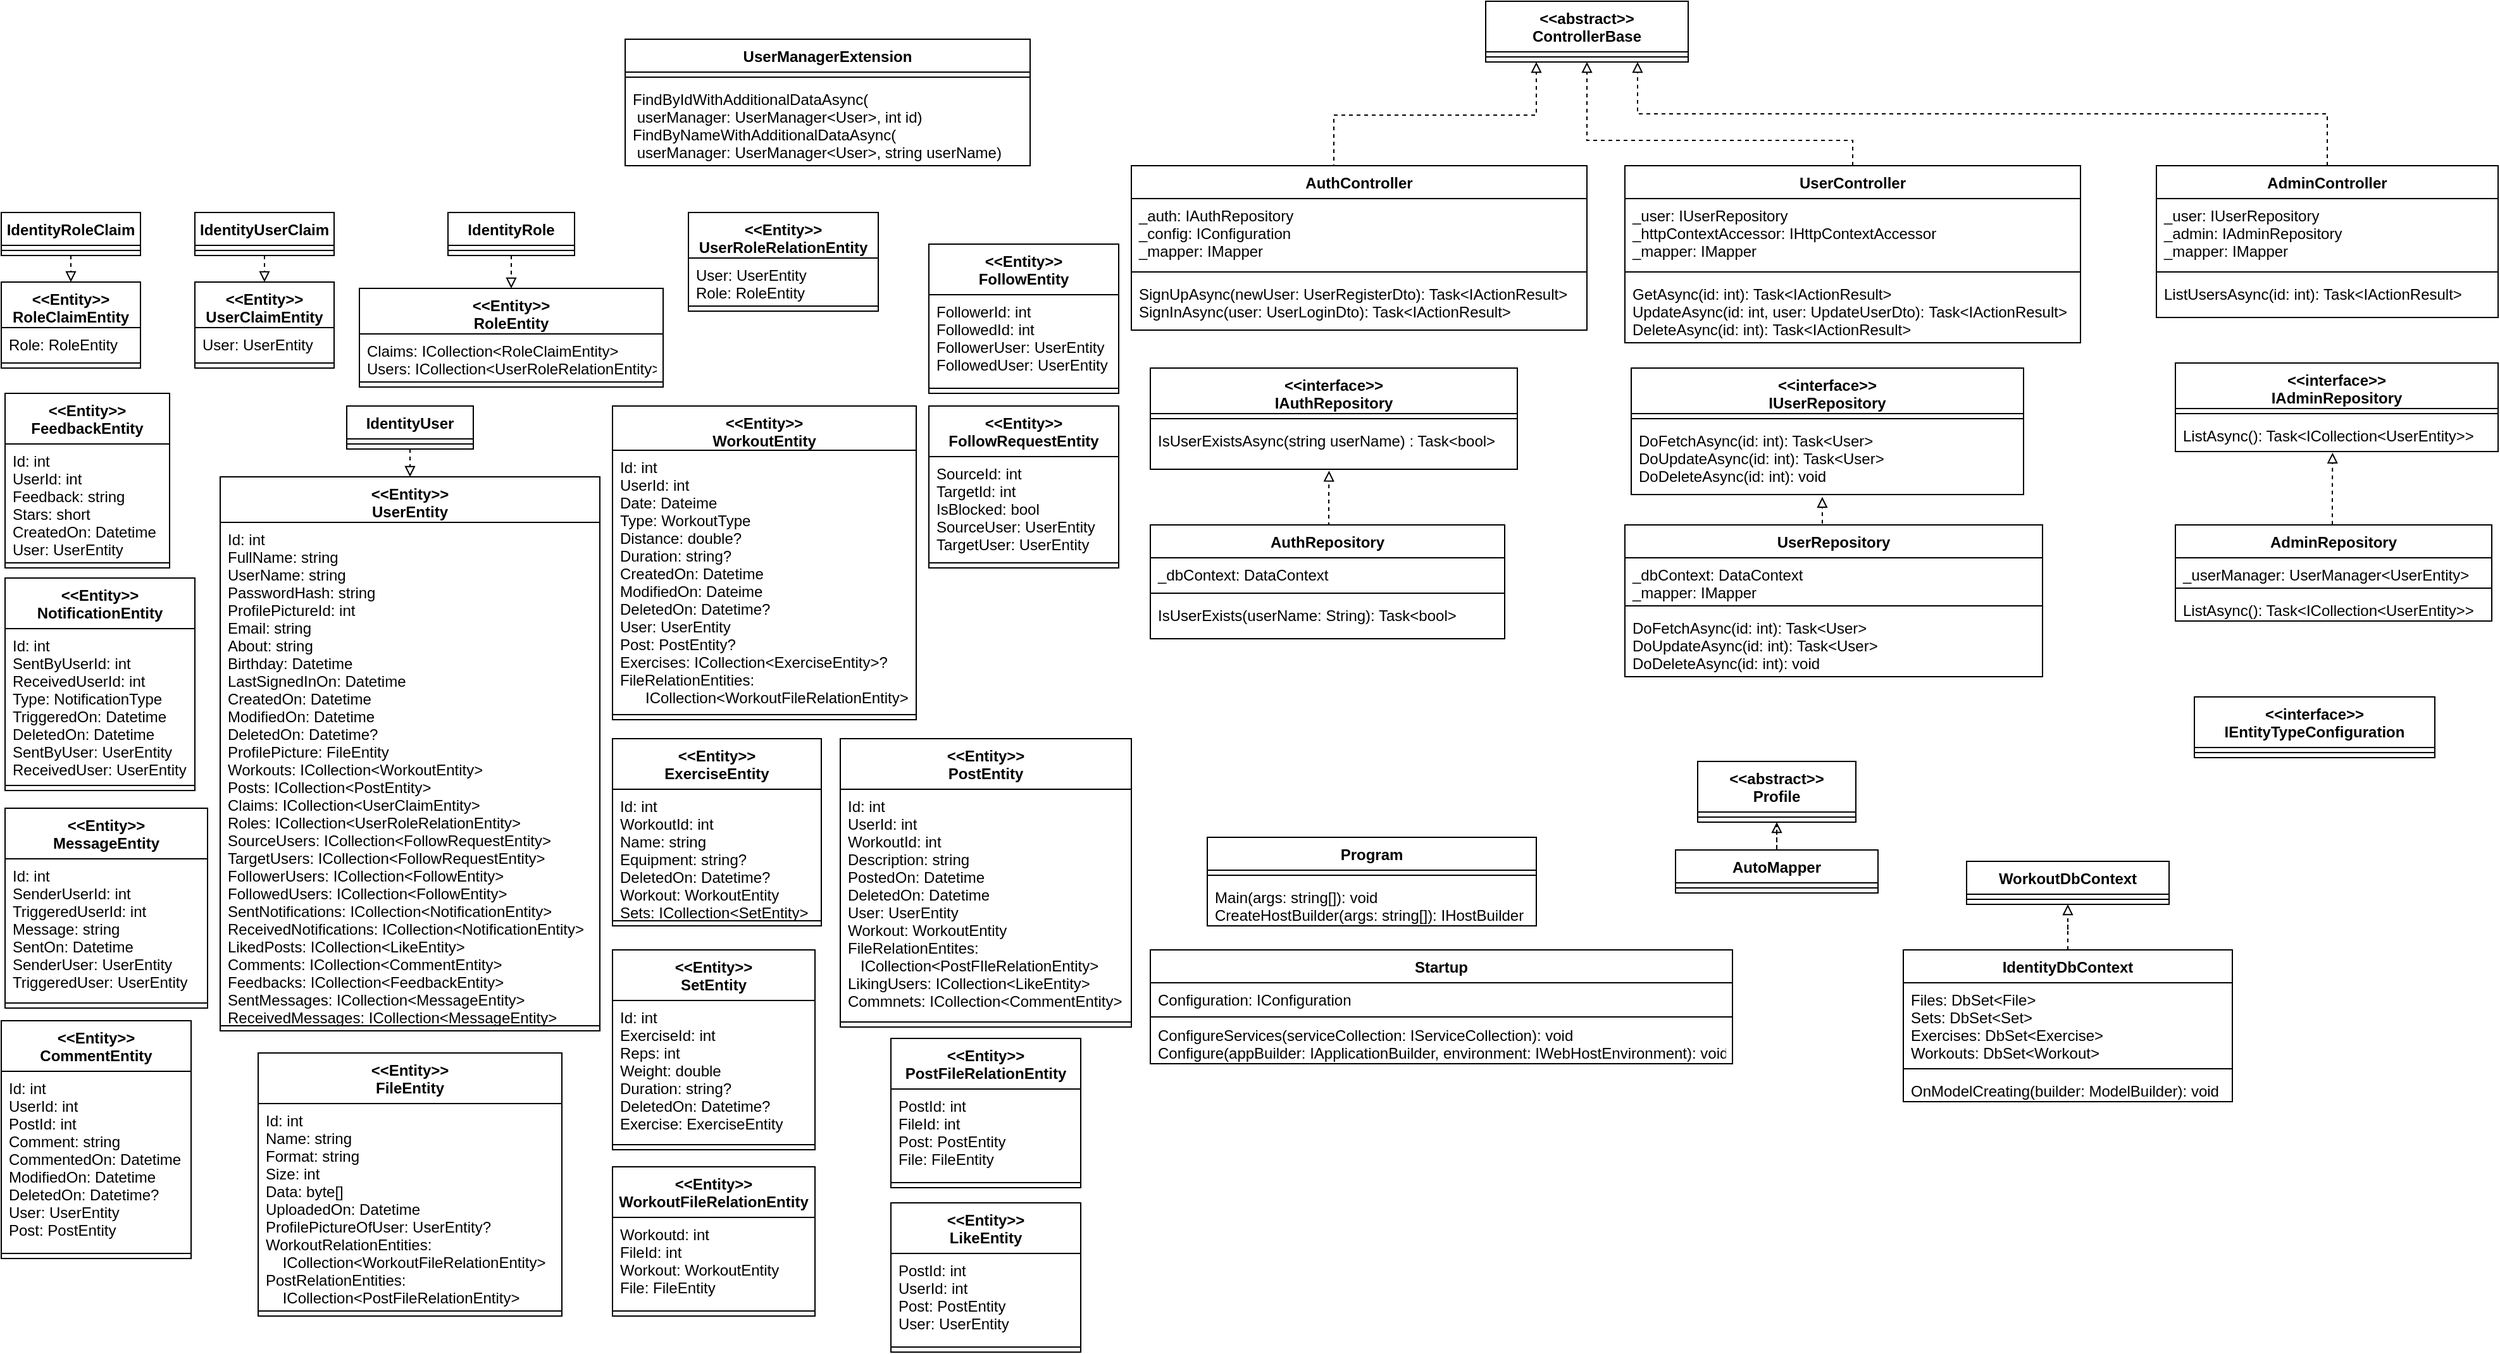 <mxfile version="15.4.0" type="device"><diagram id="C5RBs43oDa-KdzZeNtuy" name="Page-1"><mxGraphModel dx="2762" dy="1679" grid="1" gridSize="10" guides="1" tooltips="1" connect="1" arrows="1" fold="1" page="1" pageScale="1" pageWidth="827" pageHeight="1169" math="0" shadow="0"><root><mxCell id="WIyWlLk6GJQsqaUBKTNV-0"/><mxCell id="WIyWlLk6GJQsqaUBKTNV-1" parent="WIyWlLk6GJQsqaUBKTNV-0"/><mxCell id="jJZRjI1ncMIVMqgNboZj-0" value="Program" style="swimlane;fontStyle=1;align=center;verticalAlign=top;childLayout=stackLayout;horizontal=1;startSize=26;horizontalStack=0;resizeParent=1;resizeParentMax=0;resizeLast=0;collapsible=1;marginBottom=0;" parent="WIyWlLk6GJQsqaUBKTNV-1" vertex="1"><mxGeometry x="-40" y="541" width="260" height="70" as="geometry"/></mxCell><mxCell id="jJZRjI1ncMIVMqgNboZj-2" value="" style="line;strokeWidth=1;fillColor=none;align=left;verticalAlign=middle;spacingTop=-1;spacingLeft=3;spacingRight=3;rotatable=0;labelPosition=right;points=[];portConstraint=eastwest;" parent="jJZRjI1ncMIVMqgNboZj-0" vertex="1"><mxGeometry y="26" width="260" height="8" as="geometry"/></mxCell><mxCell id="jJZRjI1ncMIVMqgNboZj-3" value="Main(args: string[]): void&#10;CreateHostBuilder(args: string[]): IHostBuilder" style="text;strokeColor=none;fillColor=none;align=left;verticalAlign=top;spacingLeft=4;spacingRight=4;overflow=hidden;rotatable=0;points=[[0,0.5],[1,0.5]];portConstraint=eastwest;" parent="jJZRjI1ncMIVMqgNboZj-0" vertex="1"><mxGeometry y="34" width="260" height="36" as="geometry"/></mxCell><mxCell id="jJZRjI1ncMIVMqgNboZj-8" value="Startup" style="swimlane;fontStyle=1;align=center;verticalAlign=top;childLayout=stackLayout;horizontal=1;startSize=26;horizontalStack=0;resizeParent=1;resizeParentMax=0;resizeLast=0;collapsible=1;marginBottom=0;" parent="WIyWlLk6GJQsqaUBKTNV-1" vertex="1"><mxGeometry x="-85" y="630" width="460" height="90" as="geometry"/></mxCell><mxCell id="jJZRjI1ncMIVMqgNboZj-9" value="Configuration: IConfiguration" style="text;strokeColor=none;fillColor=none;align=left;verticalAlign=top;spacingLeft=4;spacingRight=4;overflow=hidden;rotatable=0;points=[[0,0.5],[1,0.5]];portConstraint=eastwest;" parent="jJZRjI1ncMIVMqgNboZj-8" vertex="1"><mxGeometry y="26" width="460" height="26" as="geometry"/></mxCell><mxCell id="jJZRjI1ncMIVMqgNboZj-10" value="" style="line;strokeWidth=1;fillColor=none;align=left;verticalAlign=middle;spacingTop=-1;spacingLeft=3;spacingRight=3;rotatable=0;labelPosition=right;points=[];portConstraint=eastwest;" parent="jJZRjI1ncMIVMqgNboZj-8" vertex="1"><mxGeometry y="52" width="460" height="2" as="geometry"/></mxCell><mxCell id="jJZRjI1ncMIVMqgNboZj-11" value="ConfigureServices(serviceCollection: IServiceCollection): void&#10;Configure(appBuilder: IApplicationBuilder, environment: IWebHostEnvironment): void" style="text;strokeColor=none;fillColor=none;align=left;verticalAlign=top;spacingLeft=4;spacingRight=4;overflow=hidden;rotatable=0;points=[[0,0.5],[1,0.5]];portConstraint=eastwest;" parent="jJZRjI1ncMIVMqgNboZj-8" vertex="1"><mxGeometry y="54" width="460" height="36" as="geometry"/></mxCell><mxCell id="jJZRjI1ncMIVMqgNboZj-20" style="edgeStyle=orthogonalEdgeStyle;rounded=0;orthogonalLoop=1;jettySize=auto;html=1;entryX=0.5;entryY=1;entryDx=0;entryDy=0;dashed=1;endArrow=block;endFill=0;" parent="WIyWlLk6GJQsqaUBKTNV-1" source="jJZRjI1ncMIVMqgNboZj-12" target="jJZRjI1ncMIVMqgNboZj-16" edge="1"><mxGeometry relative="1" as="geometry"/></mxCell><mxCell id="jJZRjI1ncMIVMqgNboZj-12" value="AutoMapper" style="swimlane;fontStyle=1;align=center;verticalAlign=top;childLayout=stackLayout;horizontal=1;startSize=26;horizontalStack=0;resizeParent=1;resizeParentMax=0;resizeLast=0;collapsible=1;marginBottom=0;" parent="WIyWlLk6GJQsqaUBKTNV-1" vertex="1"><mxGeometry x="330" y="551" width="160" height="34" as="geometry"/></mxCell><mxCell id="jJZRjI1ncMIVMqgNboZj-14" value="" style="line;strokeWidth=1;fillColor=none;align=left;verticalAlign=middle;spacingTop=-1;spacingLeft=3;spacingRight=3;rotatable=0;labelPosition=right;points=[];portConstraint=eastwest;" parent="jJZRjI1ncMIVMqgNboZj-12" vertex="1"><mxGeometry y="26" width="160" height="8" as="geometry"/></mxCell><mxCell id="jJZRjI1ncMIVMqgNboZj-16" value="&lt;&lt;abstract&gt;&gt;&#10;Profile" style="swimlane;fontStyle=1;align=center;verticalAlign=top;childLayout=stackLayout;horizontal=1;startSize=40;horizontalStack=0;resizeParent=1;resizeParentMax=0;resizeLast=0;collapsible=1;marginBottom=0;" parent="WIyWlLk6GJQsqaUBKTNV-1" vertex="1"><mxGeometry x="347.5" y="481" width="125" height="48" as="geometry"><mxRectangle x="-15" y="320" width="110" height="40" as="alternateBounds"/></mxGeometry></mxCell><mxCell id="jJZRjI1ncMIVMqgNboZj-18" value="" style="line;strokeWidth=1;fillColor=none;align=left;verticalAlign=middle;spacingTop=-1;spacingLeft=3;spacingRight=3;rotatable=0;labelPosition=right;points=[];portConstraint=eastwest;" parent="jJZRjI1ncMIVMqgNboZj-16" vertex="1"><mxGeometry y="40" width="125" height="8" as="geometry"/></mxCell><mxCell id="jJZRjI1ncMIVMqgNboZj-21" value="&lt;&lt;Entity&gt;&gt;&#10;UserEntity" style="swimlane;fontStyle=1;align=center;verticalAlign=top;childLayout=stackLayout;horizontal=1;startSize=36;horizontalStack=0;resizeParent=1;resizeParentMax=0;resizeLast=0;collapsible=1;marginBottom=0;" parent="WIyWlLk6GJQsqaUBKTNV-1" vertex="1"><mxGeometry x="-820" y="256" width="300" height="438" as="geometry"/></mxCell><mxCell id="jJZRjI1ncMIVMqgNboZj-22" value="Id: int&#10;FullName: string&#10;UserName: string&#10;PasswordHash: string&#10;ProfilePictureId: int&#10;Email: string&#10;About: string&#10;Birthday: Datetime&#10;LastSignedInOn: Datetime&#10;CreatedOn: Datetime&#10;ModifiedOn: Datetime&#10;DeletedOn: Datetime?&#10;ProfilePicture: FileEntity&#10;Workouts: ICollection&lt;WorkoutEntity&gt;&#10;Posts: ICollection&lt;PostEntity&gt;&#10;Claims: ICollection&lt;UserClaimEntity&gt;&#10;Roles: ICollection&lt;UserRoleRelationEntity&gt;&#10;SourceUsers: ICollection&lt;FollowRequestEntity&gt;&#10;TargetUsers: ICollection&lt;FollowRequestEntity&gt;&#10;FollowerUsers: ICollection&lt;FollowEntity&gt;&#10;FollowedUsers: ICollection&lt;FollowEntity&gt;&#10;SentNotifications: ICollection&lt;NotificationEntity&gt;&#10;ReceivedNotifications: ICollection&lt;NotificationEntity&gt;&#10;LikedPosts: ICollection&lt;LikeEntity&gt;&#10;Comments: ICollection&lt;CommentEntity&gt;&#10;Feedbacks: ICollection&lt;FeedbackEntity&gt;&#10;SentMessages: ICollection&lt;MessageEntity&gt;&#10;ReceivedMessages: ICollection&lt;MessageEntity&gt;" style="text;strokeColor=none;fillColor=none;align=left;verticalAlign=top;spacingLeft=4;spacingRight=4;overflow=hidden;rotatable=0;points=[[0,0.5],[1,0.5]];portConstraint=eastwest;" parent="jJZRjI1ncMIVMqgNboZj-21" vertex="1"><mxGeometry y="36" width="300" height="394" as="geometry"/></mxCell><mxCell id="jJZRjI1ncMIVMqgNboZj-23" value="" style="line;strokeWidth=1;fillColor=none;align=left;verticalAlign=middle;spacingTop=-1;spacingLeft=3;spacingRight=3;rotatable=0;labelPosition=right;points=[];portConstraint=eastwest;" parent="jJZRjI1ncMIVMqgNboZj-21" vertex="1"><mxGeometry y="430" width="300" height="8" as="geometry"/></mxCell><mxCell id="jJZRjI1ncMIVMqgNboZj-25" value="&lt;&lt;Entity&gt;&gt;&#10;WorkoutEntity" style="swimlane;fontStyle=1;align=center;verticalAlign=top;childLayout=stackLayout;horizontal=1;startSize=35;horizontalStack=0;resizeParent=1;resizeParentMax=0;resizeLast=0;collapsible=1;marginBottom=0;" parent="WIyWlLk6GJQsqaUBKTNV-1" vertex="1"><mxGeometry x="-510" y="200" width="240" height="248" as="geometry"/></mxCell><mxCell id="jJZRjI1ncMIVMqgNboZj-26" value="Id: int&#10;UserId: int&#10;Date: Dateime&#10;Type: WorkoutType&#10;Distance: double?&#10;Duration: string?&#10;CreatedOn: Datetime&#10;ModifiedOn: Dateime&#10;DeletedOn: Datetime?&#10;User: UserEntity&#10;Post: PostEntity?&#10;Exercises: ICollection&lt;ExerciseEntity&gt;?&#10;FileRelationEntities:&#10;      ICollection&lt;WorkoutFileRelationEntity&gt;" style="text;strokeColor=none;fillColor=none;align=left;verticalAlign=top;spacingLeft=4;spacingRight=4;overflow=hidden;rotatable=0;points=[[0,0.5],[1,0.5]];portConstraint=eastwest;" parent="jJZRjI1ncMIVMqgNboZj-25" vertex="1"><mxGeometry y="35" width="240" height="205" as="geometry"/></mxCell><mxCell id="jJZRjI1ncMIVMqgNboZj-27" value="" style="line;strokeWidth=1;fillColor=none;align=left;verticalAlign=middle;spacingTop=-1;spacingLeft=3;spacingRight=3;rotatable=0;labelPosition=right;points=[];portConstraint=eastwest;" parent="jJZRjI1ncMIVMqgNboZj-25" vertex="1"><mxGeometry y="240" width="240" height="8" as="geometry"/></mxCell><mxCell id="jJZRjI1ncMIVMqgNboZj-29" value="&lt;&lt;Entity&gt;&gt;&#10;ExerciseEntity" style="swimlane;fontStyle=1;align=center;verticalAlign=top;childLayout=stackLayout;horizontal=1;startSize=40;horizontalStack=0;resizeParent=1;resizeParentMax=0;resizeLast=0;collapsible=1;marginBottom=0;" parent="WIyWlLk6GJQsqaUBKTNV-1" vertex="1"><mxGeometry x="-510" y="463" width="165" height="148" as="geometry"/></mxCell><mxCell id="jJZRjI1ncMIVMqgNboZj-30" value="Id: int&#10;WorkoutId: int&#10;Name: string&#10;Equipment: string?&#10;DeletedOn: Datetime?&#10;Workout: WorkoutEntity&#10;Sets: ICollection&lt;SetEntity&gt;" style="text;strokeColor=none;fillColor=none;align=left;verticalAlign=top;spacingLeft=4;spacingRight=4;overflow=hidden;rotatable=0;points=[[0,0.5],[1,0.5]];portConstraint=eastwest;" parent="jJZRjI1ncMIVMqgNboZj-29" vertex="1"><mxGeometry y="40" width="165" height="100" as="geometry"/></mxCell><mxCell id="jJZRjI1ncMIVMqgNboZj-31" value="" style="line;strokeWidth=1;fillColor=none;align=left;verticalAlign=middle;spacingTop=-1;spacingLeft=3;spacingRight=3;rotatable=0;labelPosition=right;points=[];portConstraint=eastwest;" parent="jJZRjI1ncMIVMqgNboZj-29" vertex="1"><mxGeometry y="140" width="165" height="8" as="geometry"/></mxCell><mxCell id="jJZRjI1ncMIVMqgNboZj-41" style="edgeStyle=orthogonalEdgeStyle;rounded=0;orthogonalLoop=1;jettySize=auto;html=1;entryX=0.5;entryY=1;entryDx=0;entryDy=0;dashed=1;endArrow=block;endFill=0;" parent="WIyWlLk6GJQsqaUBKTNV-1" source="jJZRjI1ncMIVMqgNboZj-33" target="jJZRjI1ncMIVMqgNboZj-37" edge="1"><mxGeometry relative="1" as="geometry"/></mxCell><mxCell id="jJZRjI1ncMIVMqgNboZj-33" value="IdentityDbContext" style="swimlane;fontStyle=1;align=center;verticalAlign=top;childLayout=stackLayout;horizontal=1;startSize=26;horizontalStack=0;resizeParent=1;resizeParentMax=0;resizeLast=0;collapsible=1;marginBottom=0;" parent="WIyWlLk6GJQsqaUBKTNV-1" vertex="1"><mxGeometry x="510" y="630" width="260" height="120" as="geometry"/></mxCell><mxCell id="jJZRjI1ncMIVMqgNboZj-34" value="Files: DbSet&lt;File&gt;&#10;Sets: DbSet&lt;Set&gt;&#10;Exercises: DbSet&lt;Exercise&gt;&#10;Workouts: DbSet&lt;Workout&gt;" style="text;strokeColor=none;fillColor=none;align=left;verticalAlign=top;spacingLeft=4;spacingRight=4;overflow=hidden;rotatable=0;points=[[0,0.5],[1,0.5]];portConstraint=eastwest;" parent="jJZRjI1ncMIVMqgNboZj-33" vertex="1"><mxGeometry y="26" width="260" height="64" as="geometry"/></mxCell><mxCell id="jJZRjI1ncMIVMqgNboZj-35" value="" style="line;strokeWidth=1;fillColor=none;align=left;verticalAlign=middle;spacingTop=-1;spacingLeft=3;spacingRight=3;rotatable=0;labelPosition=right;points=[];portConstraint=eastwest;" parent="jJZRjI1ncMIVMqgNboZj-33" vertex="1"><mxGeometry y="90" width="260" height="8" as="geometry"/></mxCell><mxCell id="jJZRjI1ncMIVMqgNboZj-36" value="OnModelCreating(builder: ModelBuilder): void" style="text;strokeColor=none;fillColor=none;align=left;verticalAlign=top;spacingLeft=4;spacingRight=4;overflow=hidden;rotatable=0;points=[[0,0.5],[1,0.5]];portConstraint=eastwest;" parent="jJZRjI1ncMIVMqgNboZj-33" vertex="1"><mxGeometry y="98" width="260" height="22" as="geometry"/></mxCell><mxCell id="jJZRjI1ncMIVMqgNboZj-37" value="WorkoutDbContext" style="swimlane;fontStyle=1;align=center;verticalAlign=top;childLayout=stackLayout;horizontal=1;startSize=26;horizontalStack=0;resizeParent=1;resizeParentMax=0;resizeLast=0;collapsible=1;marginBottom=0;" parent="WIyWlLk6GJQsqaUBKTNV-1" vertex="1"><mxGeometry x="560" y="560" width="160" height="34" as="geometry"/></mxCell><mxCell id="jJZRjI1ncMIVMqgNboZj-39" value="" style="line;strokeWidth=1;fillColor=none;align=left;verticalAlign=middle;spacingTop=-1;spacingLeft=3;spacingRight=3;rotatable=0;labelPosition=right;points=[];portConstraint=eastwest;" parent="jJZRjI1ncMIVMqgNboZj-37" vertex="1"><mxGeometry y="26" width="160" height="8" as="geometry"/></mxCell><mxCell id="jJZRjI1ncMIVMqgNboZj-42" value="&lt;&lt;abstract&gt;&gt;&#10;ControllerBase" style="swimlane;fontStyle=1;align=center;verticalAlign=top;childLayout=stackLayout;horizontal=1;startSize=40;horizontalStack=0;resizeParent=1;resizeParentMax=0;resizeLast=0;collapsible=1;marginBottom=0;" parent="WIyWlLk6GJQsqaUBKTNV-1" vertex="1"><mxGeometry x="180" y="-120" width="160" height="48" as="geometry"/></mxCell><mxCell id="jJZRjI1ncMIVMqgNboZj-44" value="" style="line;strokeWidth=1;fillColor=none;align=left;verticalAlign=middle;spacingTop=-1;spacingLeft=3;spacingRight=3;rotatable=0;labelPosition=right;points=[];portConstraint=eastwest;" parent="jJZRjI1ncMIVMqgNboZj-42" vertex="1"><mxGeometry y="40" width="160" height="8" as="geometry"/></mxCell><mxCell id="jJZRjI1ncMIVMqgNboZj-50" style="edgeStyle=orthogonalEdgeStyle;rounded=0;orthogonalLoop=1;jettySize=auto;html=1;dashed=1;endArrow=block;endFill=0;exitX=0.5;exitY=0;exitDx=0;exitDy=0;entryX=0.25;entryY=1;entryDx=0;entryDy=0;" parent="WIyWlLk6GJQsqaUBKTNV-1" source="jJZRjI1ncMIVMqgNboZj-46" target="jJZRjI1ncMIVMqgNboZj-42" edge="1"><mxGeometry relative="1" as="geometry"><mxPoint x="210" y="-50" as="targetPoint"/><Array as="points"><mxPoint x="60" y="-30"/><mxPoint x="220" y="-30"/></Array></mxGeometry></mxCell><mxCell id="jJZRjI1ncMIVMqgNboZj-46" value="AuthController" style="swimlane;fontStyle=1;align=center;verticalAlign=top;childLayout=stackLayout;horizontal=1;startSize=26;horizontalStack=0;resizeParent=1;resizeParentMax=0;resizeLast=0;collapsible=1;marginBottom=0;" parent="WIyWlLk6GJQsqaUBKTNV-1" vertex="1"><mxGeometry x="-100" y="10" width="360" height="130" as="geometry"/></mxCell><mxCell id="jJZRjI1ncMIVMqgNboZj-47" value="_auth: IAuthRepository&#10;_config: IConfiguration&#10;_mapper: IMapper" style="text;strokeColor=none;fillColor=none;align=left;verticalAlign=top;spacingLeft=4;spacingRight=4;overflow=hidden;rotatable=0;points=[[0,0.5],[1,0.5]];portConstraint=eastwest;" parent="jJZRjI1ncMIVMqgNboZj-46" vertex="1"><mxGeometry y="26" width="360" height="54" as="geometry"/></mxCell><mxCell id="jJZRjI1ncMIVMqgNboZj-48" value="" style="line;strokeWidth=1;fillColor=none;align=left;verticalAlign=middle;spacingTop=-1;spacingLeft=3;spacingRight=3;rotatable=0;labelPosition=right;points=[];portConstraint=eastwest;" parent="jJZRjI1ncMIVMqgNboZj-46" vertex="1"><mxGeometry y="80" width="360" height="8" as="geometry"/></mxCell><mxCell id="jJZRjI1ncMIVMqgNboZj-49" value="SignUpAsync(newUser: UserRegisterDto): Task&lt;IActionResult&gt;&#10;SignInAsync(user: UserLoginDto): Task&lt;IActionResult&gt;" style="text;strokeColor=none;fillColor=none;align=left;verticalAlign=top;spacingLeft=4;spacingRight=4;overflow=hidden;rotatable=0;points=[[0,0.5],[1,0.5]];portConstraint=eastwest;" parent="jJZRjI1ncMIVMqgNboZj-46" vertex="1"><mxGeometry y="88" width="360" height="42" as="geometry"/></mxCell><mxCell id="jJZRjI1ncMIVMqgNboZj-51" value="&lt;&lt;interface&gt;&gt;&#10;IAuthRepository" style="swimlane;fontStyle=1;align=center;verticalAlign=top;childLayout=stackLayout;horizontal=1;startSize=36;horizontalStack=0;resizeParent=1;resizeParentMax=0;resizeLast=0;collapsible=1;marginBottom=0;" parent="WIyWlLk6GJQsqaUBKTNV-1" vertex="1"><mxGeometry x="-85" y="170" width="290" height="80" as="geometry"/></mxCell><mxCell id="jJZRjI1ncMIVMqgNboZj-53" value="" style="line;strokeWidth=1;fillColor=none;align=left;verticalAlign=middle;spacingTop=-1;spacingLeft=3;spacingRight=3;rotatable=0;labelPosition=right;points=[];portConstraint=eastwest;" parent="jJZRjI1ncMIVMqgNboZj-51" vertex="1"><mxGeometry y="36" width="290" height="8" as="geometry"/></mxCell><mxCell id="jJZRjI1ncMIVMqgNboZj-54" value="IsUserExistsAsync(string userName) : Task&lt;bool&gt;" style="text;strokeColor=none;fillColor=none;align=left;verticalAlign=top;spacingLeft=4;spacingRight=4;overflow=hidden;rotatable=0;points=[[0,0.5],[1,0.5]];portConstraint=eastwest;" parent="jJZRjI1ncMIVMqgNboZj-51" vertex="1"><mxGeometry y="44" width="290" height="36" as="geometry"/></mxCell><mxCell id="jJZRjI1ncMIVMqgNboZj-59" style="edgeStyle=orthogonalEdgeStyle;rounded=0;orthogonalLoop=1;jettySize=auto;html=1;entryX=0.487;entryY=1.033;entryDx=0;entryDy=0;entryPerimeter=0;dashed=1;endArrow=block;endFill=0;exitX=0.5;exitY=0;exitDx=0;exitDy=0;" parent="WIyWlLk6GJQsqaUBKTNV-1" source="jJZRjI1ncMIVMqgNboZj-55" target="jJZRjI1ncMIVMqgNboZj-54" edge="1"><mxGeometry relative="1" as="geometry"><Array as="points"><mxPoint x="56" y="294"/><mxPoint x="56" y="272"/><mxPoint x="56" y="272"/></Array><mxPoint x="56" y="280" as="sourcePoint"/></mxGeometry></mxCell><mxCell id="jJZRjI1ncMIVMqgNboZj-55" value="AuthRepository" style="swimlane;fontStyle=1;align=center;verticalAlign=top;childLayout=stackLayout;horizontal=1;startSize=26;horizontalStack=0;resizeParent=1;resizeParentMax=0;resizeLast=0;collapsible=1;marginBottom=0;" parent="WIyWlLk6GJQsqaUBKTNV-1" vertex="1"><mxGeometry x="-85" y="294" width="280" height="90" as="geometry"/></mxCell><mxCell id="jJZRjI1ncMIVMqgNboZj-56" value="_dbContext: DataContext" style="text;strokeColor=none;fillColor=none;align=left;verticalAlign=top;spacingLeft=4;spacingRight=4;overflow=hidden;rotatable=0;points=[[0,0.5],[1,0.5]];portConstraint=eastwest;" parent="jJZRjI1ncMIVMqgNboZj-55" vertex="1"><mxGeometry y="26" width="280" height="24" as="geometry"/></mxCell><mxCell id="jJZRjI1ncMIVMqgNboZj-57" value="" style="line;strokeWidth=1;fillColor=none;align=left;verticalAlign=middle;spacingTop=-1;spacingLeft=3;spacingRight=3;rotatable=0;labelPosition=right;points=[];portConstraint=eastwest;" parent="jJZRjI1ncMIVMqgNboZj-55" vertex="1"><mxGeometry y="50" width="280" height="8" as="geometry"/></mxCell><mxCell id="jJZRjI1ncMIVMqgNboZj-58" value="IsUserExists(userName: String): Task&lt;bool&gt;&#10;" style="text;strokeColor=none;fillColor=none;align=left;verticalAlign=top;spacingLeft=4;spacingRight=4;overflow=hidden;rotatable=0;points=[[0,0.5],[1,0.5]];portConstraint=eastwest;" parent="jJZRjI1ncMIVMqgNboZj-55" vertex="1"><mxGeometry y="58" width="280" height="32" as="geometry"/></mxCell><mxCell id="jJZRjI1ncMIVMqgNboZj-64" style="edgeStyle=orthogonalEdgeStyle;rounded=0;orthogonalLoop=1;jettySize=auto;html=1;dashed=1;endArrow=block;endFill=0;exitX=0.5;exitY=0;exitDx=0;exitDy=0;" parent="WIyWlLk6GJQsqaUBKTNV-1" source="jJZRjI1ncMIVMqgNboZj-60" edge="1"><mxGeometry relative="1" as="geometry"><mxPoint x="260" y="-72" as="targetPoint"/><Array as="points"><mxPoint x="470" y="-10"/><mxPoint x="260" y="-10"/></Array></mxGeometry></mxCell><mxCell id="jJZRjI1ncMIVMqgNboZj-60" value="UserController" style="swimlane;fontStyle=1;align=center;verticalAlign=top;childLayout=stackLayout;horizontal=1;startSize=26;horizontalStack=0;resizeParent=1;resizeParentMax=0;resizeLast=0;collapsible=1;marginBottom=0;" parent="WIyWlLk6GJQsqaUBKTNV-1" vertex="1"><mxGeometry x="290" y="10" width="360" height="140" as="geometry"><mxRectangle x="290" y="10" width="120" height="26" as="alternateBounds"/></mxGeometry></mxCell><mxCell id="jJZRjI1ncMIVMqgNboZj-61" value="_user: IUserRepository&#10;_httpContextAccessor: IHttpContextAccessor&#10;_mapper: IMapper" style="text;strokeColor=none;fillColor=none;align=left;verticalAlign=top;spacingLeft=4;spacingRight=4;overflow=hidden;rotatable=0;points=[[0,0.5],[1,0.5]];portConstraint=eastwest;" parent="jJZRjI1ncMIVMqgNboZj-60" vertex="1"><mxGeometry y="26" width="360" height="54" as="geometry"/></mxCell><mxCell id="jJZRjI1ncMIVMqgNboZj-62" value="" style="line;strokeWidth=1;fillColor=none;align=left;verticalAlign=middle;spacingTop=-1;spacingLeft=3;spacingRight=3;rotatable=0;labelPosition=right;points=[];portConstraint=eastwest;" parent="jJZRjI1ncMIVMqgNboZj-60" vertex="1"><mxGeometry y="80" width="360" height="8" as="geometry"/></mxCell><mxCell id="jJZRjI1ncMIVMqgNboZj-63" value="GetAsync(id: int): Task&lt;IActionResult&gt;&#10;UpdateAsync(id: int, user: UpdateUserDto): Task&lt;IActionResult&gt;&#10;DeleteAsync(id: int): Task&lt;IActionResult&gt;" style="text;strokeColor=none;fillColor=none;align=left;verticalAlign=top;spacingLeft=4;spacingRight=4;overflow=hidden;rotatable=0;points=[[0,0.5],[1,0.5]];portConstraint=eastwest;" parent="jJZRjI1ncMIVMqgNboZj-60" vertex="1"><mxGeometry y="88" width="360" height="52" as="geometry"/></mxCell><mxCell id="jJZRjI1ncMIVMqgNboZj-65" value="&lt;&lt;interface&gt;&gt;&#10;IUserRepository" style="swimlane;fontStyle=1;align=center;verticalAlign=top;childLayout=stackLayout;horizontal=1;startSize=36;horizontalStack=0;resizeParent=1;resizeParentMax=0;resizeLast=0;collapsible=1;marginBottom=0;" parent="WIyWlLk6GJQsqaUBKTNV-1" vertex="1"><mxGeometry x="295" y="170" width="310" height="100" as="geometry"/></mxCell><mxCell id="jJZRjI1ncMIVMqgNboZj-66" value="" style="line;strokeWidth=1;fillColor=none;align=left;verticalAlign=middle;spacingTop=-1;spacingLeft=3;spacingRight=3;rotatable=0;labelPosition=right;points=[];portConstraint=eastwest;" parent="jJZRjI1ncMIVMqgNboZj-65" vertex="1"><mxGeometry y="36" width="310" height="8" as="geometry"/></mxCell><mxCell id="jJZRjI1ncMIVMqgNboZj-67" value="DoFetchAsync(id: int): Task&lt;User&gt;&#10;DoUpdateAsync(id: int): Task&lt;User&gt;&#10;DoDeleteAsync(id: int): void" style="text;strokeColor=none;fillColor=none;align=left;verticalAlign=top;spacingLeft=4;spacingRight=4;overflow=hidden;rotatable=0;points=[[0,0.5],[1,0.5]];portConstraint=eastwest;" parent="jJZRjI1ncMIVMqgNboZj-65" vertex="1"><mxGeometry y="44" width="310" height="56" as="geometry"/></mxCell><mxCell id="jJZRjI1ncMIVMqgNboZj-68" style="edgeStyle=orthogonalEdgeStyle;rounded=0;orthogonalLoop=1;jettySize=auto;html=1;entryX=0.487;entryY=1.033;entryDx=0;entryDy=0;entryPerimeter=0;dashed=1;endArrow=block;endFill=0;exitX=0.5;exitY=0;exitDx=0;exitDy=0;" parent="WIyWlLk6GJQsqaUBKTNV-1" source="jJZRjI1ncMIVMqgNboZj-69" target="jJZRjI1ncMIVMqgNboZj-67" edge="1"><mxGeometry relative="1" as="geometry"><Array as="points"><mxPoint x="446" y="304"/></Array></mxGeometry></mxCell><mxCell id="jJZRjI1ncMIVMqgNboZj-69" value="UserRepository" style="swimlane;fontStyle=1;align=center;verticalAlign=top;childLayout=stackLayout;horizontal=1;startSize=26;horizontalStack=0;resizeParent=1;resizeParentMax=0;resizeLast=0;collapsible=1;marginBottom=0;" parent="WIyWlLk6GJQsqaUBKTNV-1" vertex="1"><mxGeometry x="290" y="294" width="330" height="120" as="geometry"/></mxCell><mxCell id="jJZRjI1ncMIVMqgNboZj-70" value="_dbContext: DataContext&#10;_mapper: IMapper" style="text;strokeColor=none;fillColor=none;align=left;verticalAlign=top;spacingLeft=4;spacingRight=4;overflow=hidden;rotatable=0;points=[[0,0.5],[1,0.5]];portConstraint=eastwest;" parent="jJZRjI1ncMIVMqgNboZj-69" vertex="1"><mxGeometry y="26" width="330" height="34" as="geometry"/></mxCell><mxCell id="jJZRjI1ncMIVMqgNboZj-71" value="" style="line;strokeWidth=1;fillColor=none;align=left;verticalAlign=middle;spacingTop=-1;spacingLeft=3;spacingRight=3;rotatable=0;labelPosition=right;points=[];portConstraint=eastwest;" parent="jJZRjI1ncMIVMqgNboZj-69" vertex="1"><mxGeometry y="60" width="330" height="8" as="geometry"/></mxCell><mxCell id="jJZRjI1ncMIVMqgNboZj-72" value="DoFetchAsync(id: int): Task&lt;User&gt;&#10;DoUpdateAsync(id: int): Task&lt;User&gt;&#10;DoDeleteAsync(id: int): void" style="text;strokeColor=none;fillColor=none;align=left;verticalAlign=top;spacingLeft=4;spacingRight=4;overflow=hidden;rotatable=0;points=[[0,0.5],[1,0.5]];portConstraint=eastwest;" parent="jJZRjI1ncMIVMqgNboZj-69" vertex="1"><mxGeometry y="68" width="330" height="52" as="geometry"/></mxCell><mxCell id="jJZRjI1ncMIVMqgNboZj-73" value="&lt;&lt;Entity&gt;&gt;&#10;SetEntity" style="swimlane;fontStyle=1;align=center;verticalAlign=top;childLayout=stackLayout;horizontal=1;startSize=40;horizontalStack=0;resizeParent=1;resizeParentMax=0;resizeLast=0;collapsible=1;marginBottom=0;" parent="WIyWlLk6GJQsqaUBKTNV-1" vertex="1"><mxGeometry x="-510" y="630" width="160" height="158" as="geometry"/></mxCell><mxCell id="jJZRjI1ncMIVMqgNboZj-74" value="Id: int&#10;ExerciseId: int&#10;Reps: int&#10;Weight: double&#10;Duration: string?&#10;DeletedOn: Datetime?&#10;Exercise: ExerciseEntity" style="text;strokeColor=none;fillColor=none;align=left;verticalAlign=top;spacingLeft=4;spacingRight=4;overflow=hidden;rotatable=0;points=[[0,0.5],[1,0.5]];portConstraint=eastwest;" parent="jJZRjI1ncMIVMqgNboZj-73" vertex="1"><mxGeometry y="40" width="160" height="110" as="geometry"/></mxCell><mxCell id="jJZRjI1ncMIVMqgNboZj-75" value="" style="line;strokeWidth=1;fillColor=none;align=left;verticalAlign=middle;spacingTop=-1;spacingLeft=3;spacingRight=3;rotatable=0;labelPosition=right;points=[];portConstraint=eastwest;" parent="jJZRjI1ncMIVMqgNboZj-73" vertex="1"><mxGeometry y="150" width="160" height="8" as="geometry"/></mxCell><mxCell id="jJZRjI1ncMIVMqgNboZj-76" value="&lt;&lt;Entity&gt;&gt;&#10;NotificationEntity" style="swimlane;fontStyle=1;align=center;verticalAlign=top;childLayout=stackLayout;horizontal=1;startSize=40;horizontalStack=0;resizeParent=1;resizeParentMax=0;resizeLast=0;collapsible=1;marginBottom=0;" parent="WIyWlLk6GJQsqaUBKTNV-1" vertex="1"><mxGeometry x="-990" y="336" width="150" height="168" as="geometry"/></mxCell><mxCell id="jJZRjI1ncMIVMqgNboZj-77" value="Id: int&#10;SentByUserId: int&#10;ReceivedUserId: int&#10;Type: NotificationType&#10;TriggeredOn: Datetime&#10;DeletedOn: Datetime&#10;SentByUser: UserEntity&#10;ReceivedUser: UserEntity" style="text;strokeColor=none;fillColor=none;align=left;verticalAlign=top;spacingLeft=4;spacingRight=4;overflow=hidden;rotatable=0;points=[[0,0.5],[1,0.5]];portConstraint=eastwest;" parent="jJZRjI1ncMIVMqgNboZj-76" vertex="1"><mxGeometry y="40" width="150" height="120" as="geometry"/></mxCell><mxCell id="jJZRjI1ncMIVMqgNboZj-78" value="" style="line;strokeWidth=1;fillColor=none;align=left;verticalAlign=middle;spacingTop=-1;spacingLeft=3;spacingRight=3;rotatable=0;labelPosition=right;points=[];portConstraint=eastwest;" parent="jJZRjI1ncMIVMqgNboZj-76" vertex="1"><mxGeometry y="160" width="150" height="8" as="geometry"/></mxCell><mxCell id="jJZRjI1ncMIVMqgNboZj-79" value="&lt;&lt;Entity&gt;&gt;&#10;MessageEntity" style="swimlane;fontStyle=1;align=center;verticalAlign=top;childLayout=stackLayout;horizontal=1;startSize=40;horizontalStack=0;resizeParent=1;resizeParentMax=0;resizeLast=0;collapsible=1;marginBottom=0;" parent="WIyWlLk6GJQsqaUBKTNV-1" vertex="1"><mxGeometry x="-990" y="518" width="160" height="158" as="geometry"/></mxCell><mxCell id="jJZRjI1ncMIVMqgNboZj-80" value="Id: int&#10;SenderUserId: int&#10;TriggeredUserId: int&#10;Message: string&#10;SentOn: Datetime&#10;SenderUser: UserEntity&#10;TriggeredUser: UserEntity" style="text;strokeColor=none;fillColor=none;align=left;verticalAlign=top;spacingLeft=4;spacingRight=4;overflow=hidden;rotatable=0;points=[[0,0.5],[1,0.5]];portConstraint=eastwest;" parent="jJZRjI1ncMIVMqgNboZj-79" vertex="1"><mxGeometry y="40" width="160" height="110" as="geometry"/></mxCell><mxCell id="jJZRjI1ncMIVMqgNboZj-81" value="" style="line;strokeWidth=1;fillColor=none;align=left;verticalAlign=middle;spacingTop=-1;spacingLeft=3;spacingRight=3;rotatable=0;labelPosition=right;points=[];portConstraint=eastwest;" parent="jJZRjI1ncMIVMqgNboZj-79" vertex="1"><mxGeometry y="150" width="160" height="8" as="geometry"/></mxCell><mxCell id="jJZRjI1ncMIVMqgNboZj-82" value="&lt;&lt;Entity&gt;&gt;&#10;FileEntity" style="swimlane;fontStyle=1;align=center;verticalAlign=top;childLayout=stackLayout;horizontal=1;startSize=40;horizontalStack=0;resizeParent=1;resizeParentMax=0;resizeLast=0;collapsible=1;marginBottom=0;" parent="WIyWlLk6GJQsqaUBKTNV-1" vertex="1"><mxGeometry x="-790" y="711.5" width="240" height="208" as="geometry"/></mxCell><mxCell id="jJZRjI1ncMIVMqgNboZj-83" value="Id: int&#10;Name: string&#10;Format: string&#10;Size: int&#10;Data: byte[]&#10;UploadedOn: Datetime&#10;ProfilePictureOfUser: UserEntity?&#10;WorkoutRelationEntities:&#10;    ICollection&lt;WorkoutFileRelationEntity&gt;&#10;PostRelationEntities:&#10;    ICollection&lt;PostFileRelationEntity&gt;" style="text;strokeColor=none;fillColor=none;align=left;verticalAlign=top;spacingLeft=4;spacingRight=4;overflow=hidden;rotatable=0;points=[[0,0.5],[1,0.5]];portConstraint=eastwest;" parent="jJZRjI1ncMIVMqgNboZj-82" vertex="1"><mxGeometry y="40" width="240" height="160" as="geometry"/></mxCell><mxCell id="jJZRjI1ncMIVMqgNboZj-84" value="" style="line;strokeWidth=1;fillColor=none;align=left;verticalAlign=middle;spacingTop=-1;spacingLeft=3;spacingRight=3;rotatable=0;labelPosition=right;points=[];portConstraint=eastwest;" parent="jJZRjI1ncMIVMqgNboZj-82" vertex="1"><mxGeometry y="200" width="240" height="8" as="geometry"/></mxCell><mxCell id="XvJxN6UG3wJxyjAb89mD-0" value="IdentityUser" style="swimlane;fontStyle=1;align=center;verticalAlign=top;childLayout=stackLayout;horizontal=1;startSize=26;horizontalStack=0;resizeParent=1;resizeParentMax=0;resizeLast=0;collapsible=1;marginBottom=0;" parent="WIyWlLk6GJQsqaUBKTNV-1" vertex="1"><mxGeometry x="-720" y="200" width="100" height="34" as="geometry"/></mxCell><mxCell id="XvJxN6UG3wJxyjAb89mD-2" value="" style="line;strokeWidth=1;fillColor=none;align=left;verticalAlign=middle;spacingTop=-1;spacingLeft=3;spacingRight=3;rotatable=0;labelPosition=right;points=[];portConstraint=eastwest;" parent="XvJxN6UG3wJxyjAb89mD-0" vertex="1"><mxGeometry y="26" width="100" height="8" as="geometry"/></mxCell><mxCell id="XvJxN6UG3wJxyjAb89mD-4" style="edgeStyle=orthogonalEdgeStyle;rounded=0;orthogonalLoop=1;jettySize=auto;html=1;dashed=1;endArrow=block;endFill=0;exitX=0.5;exitY=1;exitDx=0;exitDy=0;entryX=0.5;entryY=0;entryDx=0;entryDy=0;" parent="WIyWlLk6GJQsqaUBKTNV-1" source="XvJxN6UG3wJxyjAb89mD-0" target="jJZRjI1ncMIVMqgNboZj-21" edge="1"><mxGeometry relative="1" as="geometry"><mxPoint x="-750" y="222" as="sourcePoint"/><mxPoint x="-710" y="236" as="targetPoint"/></mxGeometry></mxCell><mxCell id="XvJxN6UG3wJxyjAb89mD-5" value="&lt;&lt;Entity&gt;&gt;&#10;RoleEntity" style="swimlane;fontStyle=1;align=center;verticalAlign=top;childLayout=stackLayout;horizontal=1;startSize=36;horizontalStack=0;resizeParent=1;resizeParentMax=0;resizeLast=0;collapsible=1;marginBottom=0;" parent="WIyWlLk6GJQsqaUBKTNV-1" vertex="1"><mxGeometry x="-710" y="107" width="240" height="78" as="geometry"/></mxCell><mxCell id="XvJxN6UG3wJxyjAb89mD-6" value="Claims: ICollection&lt;RoleClaimEntity&gt;&#10;Users: ICollection&lt;UserRoleRelationEntity&gt;" style="text;strokeColor=none;fillColor=none;align=left;verticalAlign=top;spacingLeft=4;spacingRight=4;overflow=hidden;rotatable=0;points=[[0,0.5],[1,0.5]];portConstraint=eastwest;" parent="XvJxN6UG3wJxyjAb89mD-5" vertex="1"><mxGeometry y="36" width="240" height="34" as="geometry"/></mxCell><mxCell id="XvJxN6UG3wJxyjAb89mD-7" value="" style="line;strokeWidth=1;fillColor=none;align=left;verticalAlign=middle;spacingTop=-1;spacingLeft=3;spacingRight=3;rotatable=0;labelPosition=right;points=[];portConstraint=eastwest;" parent="XvJxN6UG3wJxyjAb89mD-5" vertex="1"><mxGeometry y="70" width="240" height="8" as="geometry"/></mxCell><mxCell id="XvJxN6UG3wJxyjAb89mD-8" value="IdentityRole" style="swimlane;fontStyle=1;align=center;verticalAlign=top;childLayout=stackLayout;horizontal=1;startSize=26;horizontalStack=0;resizeParent=1;resizeParentMax=0;resizeLast=0;collapsible=1;marginBottom=0;" parent="WIyWlLk6GJQsqaUBKTNV-1" vertex="1"><mxGeometry x="-640" y="47" width="100" height="34" as="geometry"/></mxCell><mxCell id="XvJxN6UG3wJxyjAb89mD-9" value="" style="line;strokeWidth=1;fillColor=none;align=left;verticalAlign=middle;spacingTop=-1;spacingLeft=3;spacingRight=3;rotatable=0;labelPosition=right;points=[];portConstraint=eastwest;" parent="XvJxN6UG3wJxyjAb89mD-8" vertex="1"><mxGeometry y="26" width="100" height="8" as="geometry"/></mxCell><mxCell id="XvJxN6UG3wJxyjAb89mD-10" style="edgeStyle=orthogonalEdgeStyle;rounded=0;orthogonalLoop=1;jettySize=auto;html=1;dashed=1;endArrow=block;endFill=0;exitX=0.5;exitY=1;exitDx=0;exitDy=0;entryX=0.5;entryY=0;entryDx=0;entryDy=0;" parent="WIyWlLk6GJQsqaUBKTNV-1" source="XvJxN6UG3wJxyjAb89mD-8" target="XvJxN6UG3wJxyjAb89mD-5" edge="1"><mxGeometry relative="1" as="geometry"><mxPoint x="-640" y="73" as="sourcePoint"/><mxPoint x="-600" y="87" as="targetPoint"/></mxGeometry></mxCell><mxCell id="XvJxN6UG3wJxyjAb89mD-11" value="&lt;&lt;Entity&gt;&gt;&#10;UserClaimEntity" style="swimlane;fontStyle=1;align=center;verticalAlign=top;childLayout=stackLayout;horizontal=1;startSize=36;horizontalStack=0;resizeParent=1;resizeParentMax=0;resizeLast=0;collapsible=1;marginBottom=0;" parent="WIyWlLk6GJQsqaUBKTNV-1" vertex="1"><mxGeometry x="-840" y="102" width="110" height="68" as="geometry"/></mxCell><mxCell id="XvJxN6UG3wJxyjAb89mD-12" value="User: UserEntity" style="text;strokeColor=none;fillColor=none;align=left;verticalAlign=top;spacingLeft=4;spacingRight=4;overflow=hidden;rotatable=0;points=[[0,0.5],[1,0.5]];portConstraint=eastwest;" parent="XvJxN6UG3wJxyjAb89mD-11" vertex="1"><mxGeometry y="36" width="110" height="24" as="geometry"/></mxCell><mxCell id="XvJxN6UG3wJxyjAb89mD-13" value="" style="line;strokeWidth=1;fillColor=none;align=left;verticalAlign=middle;spacingTop=-1;spacingLeft=3;spacingRight=3;rotatable=0;labelPosition=right;points=[];portConstraint=eastwest;" parent="XvJxN6UG3wJxyjAb89mD-11" vertex="1"><mxGeometry y="60" width="110" height="8" as="geometry"/></mxCell><mxCell id="XvJxN6UG3wJxyjAb89mD-14" value="IdentityUserClaim" style="swimlane;fontStyle=1;align=center;verticalAlign=top;childLayout=stackLayout;horizontal=1;startSize=26;horizontalStack=0;resizeParent=1;resizeParentMax=0;resizeLast=0;collapsible=1;marginBottom=0;" parent="WIyWlLk6GJQsqaUBKTNV-1" vertex="1"><mxGeometry x="-840" y="47" width="110" height="34" as="geometry"/></mxCell><mxCell id="XvJxN6UG3wJxyjAb89mD-15" value="" style="line;strokeWidth=1;fillColor=none;align=left;verticalAlign=middle;spacingTop=-1;spacingLeft=3;spacingRight=3;rotatable=0;labelPosition=right;points=[];portConstraint=eastwest;" parent="XvJxN6UG3wJxyjAb89mD-14" vertex="1"><mxGeometry y="26" width="110" height="8" as="geometry"/></mxCell><mxCell id="XvJxN6UG3wJxyjAb89mD-16" style="edgeStyle=orthogonalEdgeStyle;rounded=0;orthogonalLoop=1;jettySize=auto;html=1;dashed=1;endArrow=block;endFill=0;exitX=0.5;exitY=1;exitDx=0;exitDy=0;entryX=0.5;entryY=0;entryDx=0;entryDy=0;" parent="WIyWlLk6GJQsqaUBKTNV-1" source="XvJxN6UG3wJxyjAb89mD-14" target="XvJxN6UG3wJxyjAb89mD-11" edge="1"><mxGeometry relative="1" as="geometry"><mxPoint x="-835" y="76" as="sourcePoint"/><mxPoint x="-795" y="90" as="targetPoint"/></mxGeometry></mxCell><mxCell id="XvJxN6UG3wJxyjAb89mD-17" value="UserManagerExtension" style="swimlane;fontStyle=1;align=center;verticalAlign=top;childLayout=stackLayout;horizontal=1;startSize=26;horizontalStack=0;resizeParent=1;resizeParentMax=0;resizeLast=0;collapsible=1;marginBottom=0;" parent="WIyWlLk6GJQsqaUBKTNV-1" vertex="1"><mxGeometry x="-500" y="-90" width="320" height="100" as="geometry"/></mxCell><mxCell id="XvJxN6UG3wJxyjAb89mD-19" value="" style="line;strokeWidth=1;fillColor=none;align=left;verticalAlign=middle;spacingTop=-1;spacingLeft=3;spacingRight=3;rotatable=0;labelPosition=right;points=[];portConstraint=eastwest;" parent="XvJxN6UG3wJxyjAb89mD-17" vertex="1"><mxGeometry y="26" width="320" height="8" as="geometry"/></mxCell><mxCell id="XvJxN6UG3wJxyjAb89mD-20" value="FindByIdWithAdditionalDataAsync(&#10; userManager: UserManager&lt;User&gt;, int id)&#10;FindByNameWithAdditionalDataAsync(&#10; userManager: UserManager&lt;User&gt;, string userName)" style="text;strokeColor=none;fillColor=none;align=left;verticalAlign=top;spacingLeft=4;spacingRight=4;overflow=hidden;rotatable=0;points=[[0,0.5],[1,0.5]];portConstraint=eastwest;" parent="XvJxN6UG3wJxyjAb89mD-17" vertex="1"><mxGeometry y="34" width="320" height="66" as="geometry"/></mxCell><mxCell id="XvJxN6UG3wJxyjAb89mD-21" value="&lt;&lt;interface&gt;&gt;&#10;IEntityTypeConfiguration" style="swimlane;fontStyle=1;align=center;verticalAlign=top;childLayout=stackLayout;horizontal=1;startSize=40;horizontalStack=0;resizeParent=1;resizeParentMax=0;resizeLast=0;collapsible=1;marginBottom=0;" parent="WIyWlLk6GJQsqaUBKTNV-1" vertex="1"><mxGeometry x="740" y="430" width="190" height="48" as="geometry"/></mxCell><mxCell id="XvJxN6UG3wJxyjAb89mD-22" value="" style="line;strokeWidth=1;fillColor=none;align=left;verticalAlign=middle;spacingTop=-1;spacingLeft=3;spacingRight=3;rotatable=0;labelPosition=right;points=[];portConstraint=eastwest;" parent="XvJxN6UG3wJxyjAb89mD-21" vertex="1"><mxGeometry y="40" width="190" height="8" as="geometry"/></mxCell><mxCell id="XvJxN6UG3wJxyjAb89mD-24" value="AdminController" style="swimlane;fontStyle=1;align=center;verticalAlign=top;childLayout=stackLayout;horizontal=1;startSize=26;horizontalStack=0;resizeParent=1;resizeParentMax=0;resizeLast=0;collapsible=1;marginBottom=0;" parent="WIyWlLk6GJQsqaUBKTNV-1" vertex="1"><mxGeometry x="710" y="10" width="270" height="120" as="geometry"><mxRectangle x="290" y="10" width="120" height="26" as="alternateBounds"/></mxGeometry></mxCell><mxCell id="XvJxN6UG3wJxyjAb89mD-25" value="_user: IUserRepository&#10;_admin: IAdminRepository&#10;_mapper: IMapper" style="text;strokeColor=none;fillColor=none;align=left;verticalAlign=top;spacingLeft=4;spacingRight=4;overflow=hidden;rotatable=0;points=[[0,0.5],[1,0.5]];portConstraint=eastwest;" parent="XvJxN6UG3wJxyjAb89mD-24" vertex="1"><mxGeometry y="26" width="270" height="54" as="geometry"/></mxCell><mxCell id="XvJxN6UG3wJxyjAb89mD-26" value="" style="line;strokeWidth=1;fillColor=none;align=left;verticalAlign=middle;spacingTop=-1;spacingLeft=3;spacingRight=3;rotatable=0;labelPosition=right;points=[];portConstraint=eastwest;" parent="XvJxN6UG3wJxyjAb89mD-24" vertex="1"><mxGeometry y="80" width="270" height="8" as="geometry"/></mxCell><mxCell id="XvJxN6UG3wJxyjAb89mD-27" value="ListUsersAsync(id: int): Task&lt;IActionResult&gt;" style="text;strokeColor=none;fillColor=none;align=left;verticalAlign=top;spacingLeft=4;spacingRight=4;overflow=hidden;rotatable=0;points=[[0,0.5],[1,0.5]];portConstraint=eastwest;" parent="XvJxN6UG3wJxyjAb89mD-24" vertex="1"><mxGeometry y="88" width="270" height="32" as="geometry"/></mxCell><mxCell id="XvJxN6UG3wJxyjAb89mD-28" value="&lt;&lt;interface&gt;&gt;&#10;IAdminRepository" style="swimlane;fontStyle=1;align=center;verticalAlign=top;childLayout=stackLayout;horizontal=1;startSize=36;horizontalStack=0;resizeParent=1;resizeParentMax=0;resizeLast=0;collapsible=1;marginBottom=0;" parent="WIyWlLk6GJQsqaUBKTNV-1" vertex="1"><mxGeometry x="725" y="166" width="255" height="70" as="geometry"/></mxCell><mxCell id="XvJxN6UG3wJxyjAb89mD-29" value="" style="line;strokeWidth=1;fillColor=none;align=left;verticalAlign=middle;spacingTop=-1;spacingLeft=3;spacingRight=3;rotatable=0;labelPosition=right;points=[];portConstraint=eastwest;" parent="XvJxN6UG3wJxyjAb89mD-28" vertex="1"><mxGeometry y="36" width="255" height="8" as="geometry"/></mxCell><mxCell id="XvJxN6UG3wJxyjAb89mD-30" value="ListAsync(): Task&lt;ICollection&lt;UserEntity&gt;&gt;" style="text;strokeColor=none;fillColor=none;align=left;verticalAlign=top;spacingLeft=4;spacingRight=4;overflow=hidden;rotatable=0;points=[[0,0.5],[1,0.5]];portConstraint=eastwest;" parent="XvJxN6UG3wJxyjAb89mD-28" vertex="1"><mxGeometry y="44" width="255" height="26" as="geometry"/></mxCell><mxCell id="XvJxN6UG3wJxyjAb89mD-31" style="edgeStyle=orthogonalEdgeStyle;rounded=0;orthogonalLoop=1;jettySize=auto;html=1;entryX=0.487;entryY=1.033;entryDx=0;entryDy=0;entryPerimeter=0;dashed=1;endArrow=block;endFill=0;exitX=0.496;exitY=-0.002;exitDx=0;exitDy=0;exitPerimeter=0;" parent="WIyWlLk6GJQsqaUBKTNV-1" source="XvJxN6UG3wJxyjAb89mD-32" target="XvJxN6UG3wJxyjAb89mD-30" edge="1"><mxGeometry relative="1" as="geometry"><Array as="points"><mxPoint x="849" y="270"/><mxPoint x="849" y="270"/></Array></mxGeometry></mxCell><mxCell id="XvJxN6UG3wJxyjAb89mD-32" value="AdminRepository" style="swimlane;fontStyle=1;align=center;verticalAlign=top;childLayout=stackLayout;horizontal=1;startSize=26;horizontalStack=0;resizeParent=1;resizeParentMax=0;resizeLast=0;collapsible=1;marginBottom=0;" parent="WIyWlLk6GJQsqaUBKTNV-1" vertex="1"><mxGeometry x="725" y="294" width="250" height="76" as="geometry"/></mxCell><mxCell id="XvJxN6UG3wJxyjAb89mD-33" value="_userManager: UserManager&lt;UserEntity&gt;" style="text;strokeColor=none;fillColor=none;align=left;verticalAlign=top;spacingLeft=4;spacingRight=4;overflow=hidden;rotatable=0;points=[[0,0.5],[1,0.5]];portConstraint=eastwest;" parent="XvJxN6UG3wJxyjAb89mD-32" vertex="1"><mxGeometry y="26" width="250" height="20" as="geometry"/></mxCell><mxCell id="XvJxN6UG3wJxyjAb89mD-34" value="" style="line;strokeWidth=1;fillColor=none;align=left;verticalAlign=middle;spacingTop=-1;spacingLeft=3;spacingRight=3;rotatable=0;labelPosition=right;points=[];portConstraint=eastwest;" parent="XvJxN6UG3wJxyjAb89mD-32" vertex="1"><mxGeometry y="46" width="250" height="8" as="geometry"/></mxCell><mxCell id="XvJxN6UG3wJxyjAb89mD-35" value="ListAsync(): Task&lt;ICollection&lt;UserEntity&gt;&gt;" style="text;strokeColor=none;fillColor=none;align=left;verticalAlign=top;spacingLeft=4;spacingRight=4;overflow=hidden;rotatable=0;points=[[0,0.5],[1,0.5]];portConstraint=eastwest;" parent="XvJxN6UG3wJxyjAb89mD-32" vertex="1"><mxGeometry y="54" width="250" height="22" as="geometry"/></mxCell><mxCell id="XvJxN6UG3wJxyjAb89mD-36" style="edgeStyle=orthogonalEdgeStyle;rounded=0;orthogonalLoop=1;jettySize=auto;html=1;dashed=1;endArrow=block;endFill=0;exitX=0.5;exitY=0;exitDx=0;exitDy=0;entryX=0.75;entryY=1;entryDx=0;entryDy=0;" parent="WIyWlLk6GJQsqaUBKTNV-1" source="XvJxN6UG3wJxyjAb89mD-24" target="jJZRjI1ncMIVMqgNboZj-42" edge="1"><mxGeometry relative="1" as="geometry"><mxPoint x="560.0" y="-130.0" as="targetPoint"/><mxPoint x="730" y="-48" as="sourcePoint"/></mxGeometry></mxCell><mxCell id="Ke1FFP9d246A5r8wL_G0-0" value="&lt;&lt;Entity&gt;&gt;&#10;PostEntity" style="swimlane;fontStyle=1;align=center;verticalAlign=top;childLayout=stackLayout;horizontal=1;startSize=40;horizontalStack=0;resizeParent=1;resizeParentMax=0;resizeLast=0;collapsible=1;marginBottom=0;" vertex="1" parent="WIyWlLk6GJQsqaUBKTNV-1"><mxGeometry x="-330" y="463" width="230" height="228" as="geometry"/></mxCell><mxCell id="Ke1FFP9d246A5r8wL_G0-1" value="Id: int&#10;UserId: int&#10;WorkoutId: int&#10;Description: string&#10;PostedOn: Datetime&#10;DeletedOn: Datetime&#10;User: UserEntity&#10;Workout: WorkoutEntity&#10;FileRelationEntites:&#10;   ICollection&lt;PostFIleRelationEntity&gt;&#10;LikingUsers: ICollection&lt;LikeEntity&gt;&#10;Commnets: ICollection&lt;CommentEntity&gt;" style="text;strokeColor=none;fillColor=none;align=left;verticalAlign=top;spacingLeft=4;spacingRight=4;overflow=hidden;rotatable=0;points=[[0,0.5],[1,0.5]];portConstraint=eastwest;" vertex="1" parent="Ke1FFP9d246A5r8wL_G0-0"><mxGeometry y="40" width="230" height="180" as="geometry"/></mxCell><mxCell id="Ke1FFP9d246A5r8wL_G0-2" value="" style="line;strokeWidth=1;fillColor=none;align=left;verticalAlign=middle;spacingTop=-1;spacingLeft=3;spacingRight=3;rotatable=0;labelPosition=right;points=[];portConstraint=eastwest;" vertex="1" parent="Ke1FFP9d246A5r8wL_G0-0"><mxGeometry y="220" width="230" height="8" as="geometry"/></mxCell><mxCell id="Ke1FFP9d246A5r8wL_G0-3" value="&lt;&lt;Entity&gt;&gt;&#10;CommentEntity" style="swimlane;fontStyle=1;align=center;verticalAlign=top;childLayout=stackLayout;horizontal=1;startSize=40;horizontalStack=0;resizeParent=1;resizeParentMax=0;resizeLast=0;collapsible=1;marginBottom=0;" vertex="1" parent="WIyWlLk6GJQsqaUBKTNV-1"><mxGeometry x="-993" y="686" width="150" height="188" as="geometry"/></mxCell><mxCell id="Ke1FFP9d246A5r8wL_G0-4" value="Id: int&#10;UserId: int&#10;PostId: int&#10;Comment: string&#10;CommentedOn: Datetime&#10;ModifiedOn: Datetime&#10;DeletedOn: Datetime?&#10;User: UserEntity&#10;Post: PostEntity" style="text;strokeColor=none;fillColor=none;align=left;verticalAlign=top;spacingLeft=4;spacingRight=4;overflow=hidden;rotatable=0;points=[[0,0.5],[1,0.5]];portConstraint=eastwest;" vertex="1" parent="Ke1FFP9d246A5r8wL_G0-3"><mxGeometry y="40" width="150" height="140" as="geometry"/></mxCell><mxCell id="Ke1FFP9d246A5r8wL_G0-5" value="" style="line;strokeWidth=1;fillColor=none;align=left;verticalAlign=middle;spacingTop=-1;spacingLeft=3;spacingRight=3;rotatable=0;labelPosition=right;points=[];portConstraint=eastwest;" vertex="1" parent="Ke1FFP9d246A5r8wL_G0-3"><mxGeometry y="180" width="150" height="8" as="geometry"/></mxCell><mxCell id="Ke1FFP9d246A5r8wL_G0-6" value="&lt;&lt;Entity&gt;&gt;&#10;FeedbackEntity" style="swimlane;fontStyle=1;align=center;verticalAlign=top;childLayout=stackLayout;horizontal=1;startSize=40;horizontalStack=0;resizeParent=1;resizeParentMax=0;resizeLast=0;collapsible=1;marginBottom=0;" vertex="1" parent="WIyWlLk6GJQsqaUBKTNV-1"><mxGeometry x="-990" y="190" width="130" height="138" as="geometry"/></mxCell><mxCell id="Ke1FFP9d246A5r8wL_G0-7" value="Id: int&#10;UserId: int&#10;Feedback: string&#10;Stars: short&#10;CreatedOn: Datetime&#10;User: UserEntity&#10;" style="text;strokeColor=none;fillColor=none;align=left;verticalAlign=top;spacingLeft=4;spacingRight=4;overflow=hidden;rotatable=0;points=[[0,0.5],[1,0.5]];portConstraint=eastwest;" vertex="1" parent="Ke1FFP9d246A5r8wL_G0-6"><mxGeometry y="40" width="130" height="90" as="geometry"/></mxCell><mxCell id="Ke1FFP9d246A5r8wL_G0-8" value="" style="line;strokeWidth=1;fillColor=none;align=left;verticalAlign=middle;spacingTop=-1;spacingLeft=3;spacingRight=3;rotatable=0;labelPosition=right;points=[];portConstraint=eastwest;" vertex="1" parent="Ke1FFP9d246A5r8wL_G0-6"><mxGeometry y="130" width="130" height="8" as="geometry"/></mxCell><mxCell id="Ke1FFP9d246A5r8wL_G0-10" value="&lt;&lt;Entity&gt;&gt;&#10;FollowEntity" style="swimlane;fontStyle=1;align=center;verticalAlign=top;childLayout=stackLayout;horizontal=1;startSize=40;horizontalStack=0;resizeParent=1;resizeParentMax=0;resizeLast=0;collapsible=1;marginBottom=0;" vertex="1" parent="WIyWlLk6GJQsqaUBKTNV-1"><mxGeometry x="-260" y="72" width="150" height="118" as="geometry"/></mxCell><mxCell id="Ke1FFP9d246A5r8wL_G0-11" value="FollowerId: int&#10;FollowedId: int&#10;FollowerUser: UserEntity&#10;FollowedUser: UserEntity" style="text;strokeColor=none;fillColor=none;align=left;verticalAlign=top;spacingLeft=4;spacingRight=4;overflow=hidden;rotatable=0;points=[[0,0.5],[1,0.5]];portConstraint=eastwest;" vertex="1" parent="Ke1FFP9d246A5r8wL_G0-10"><mxGeometry y="40" width="150" height="70" as="geometry"/></mxCell><mxCell id="Ke1FFP9d246A5r8wL_G0-12" value="" style="line;strokeWidth=1;fillColor=none;align=left;verticalAlign=middle;spacingTop=-1;spacingLeft=3;spacingRight=3;rotatable=0;labelPosition=right;points=[];portConstraint=eastwest;" vertex="1" parent="Ke1FFP9d246A5r8wL_G0-10"><mxGeometry y="110" width="150" height="8" as="geometry"/></mxCell><mxCell id="Ke1FFP9d246A5r8wL_G0-13" value="&lt;&lt;Entity&gt;&gt;&#10;FollowRequestEntity" style="swimlane;fontStyle=1;align=center;verticalAlign=top;childLayout=stackLayout;horizontal=1;startSize=40;horizontalStack=0;resizeParent=1;resizeParentMax=0;resizeLast=0;collapsible=1;marginBottom=0;" vertex="1" parent="WIyWlLk6GJQsqaUBKTNV-1"><mxGeometry x="-260" y="200" width="150" height="128" as="geometry"/></mxCell><mxCell id="Ke1FFP9d246A5r8wL_G0-14" value="SourceId: int&#10;TargetId: int&#10;IsBlocked: bool&#10;SourceUser: UserEntity&#10;TargetUser: UserEntity" style="text;strokeColor=none;fillColor=none;align=left;verticalAlign=top;spacingLeft=4;spacingRight=4;overflow=hidden;rotatable=0;points=[[0,0.5],[1,0.5]];portConstraint=eastwest;" vertex="1" parent="Ke1FFP9d246A5r8wL_G0-13"><mxGeometry y="40" width="150" height="80" as="geometry"/></mxCell><mxCell id="Ke1FFP9d246A5r8wL_G0-15" value="" style="line;strokeWidth=1;fillColor=none;align=left;verticalAlign=middle;spacingTop=-1;spacingLeft=3;spacingRight=3;rotatable=0;labelPosition=right;points=[];portConstraint=eastwest;" vertex="1" parent="Ke1FFP9d246A5r8wL_G0-13"><mxGeometry y="120" width="150" height="8" as="geometry"/></mxCell><mxCell id="Ke1FFP9d246A5r8wL_G0-16" value="&lt;&lt;Entity&gt;&gt;&#10;LikeEntity" style="swimlane;fontStyle=1;align=center;verticalAlign=top;childLayout=stackLayout;horizontal=1;startSize=40;horizontalStack=0;resizeParent=1;resizeParentMax=0;resizeLast=0;collapsible=1;marginBottom=0;" vertex="1" parent="WIyWlLk6GJQsqaUBKTNV-1"><mxGeometry x="-290" y="830" width="150" height="118" as="geometry"/></mxCell><mxCell id="Ke1FFP9d246A5r8wL_G0-17" value="PostId: int&#10;UserId: int&#10;Post: PostEntity&#10;User: UserEntity" style="text;strokeColor=none;fillColor=none;align=left;verticalAlign=top;spacingLeft=4;spacingRight=4;overflow=hidden;rotatable=0;points=[[0,0.5],[1,0.5]];portConstraint=eastwest;" vertex="1" parent="Ke1FFP9d246A5r8wL_G0-16"><mxGeometry y="40" width="150" height="70" as="geometry"/></mxCell><mxCell id="Ke1FFP9d246A5r8wL_G0-18" value="" style="line;strokeWidth=1;fillColor=none;align=left;verticalAlign=middle;spacingTop=-1;spacingLeft=3;spacingRight=3;rotatable=0;labelPosition=right;points=[];portConstraint=eastwest;" vertex="1" parent="Ke1FFP9d246A5r8wL_G0-16"><mxGeometry y="110" width="150" height="8" as="geometry"/></mxCell><mxCell id="Ke1FFP9d246A5r8wL_G0-19" value="&lt;&lt;Entity&gt;&gt;&#10;PostFileRelationEntity" style="swimlane;fontStyle=1;align=center;verticalAlign=top;childLayout=stackLayout;horizontal=1;startSize=40;horizontalStack=0;resizeParent=1;resizeParentMax=0;resizeLast=0;collapsible=1;marginBottom=0;" vertex="1" parent="WIyWlLk6GJQsqaUBKTNV-1"><mxGeometry x="-290" y="700" width="150" height="118" as="geometry"/></mxCell><mxCell id="Ke1FFP9d246A5r8wL_G0-20" value="PostId: int&#10;FileId: int&#10;Post: PostEntity&#10;File: FileEntity" style="text;strokeColor=none;fillColor=none;align=left;verticalAlign=top;spacingLeft=4;spacingRight=4;overflow=hidden;rotatable=0;points=[[0,0.5],[1,0.5]];portConstraint=eastwest;" vertex="1" parent="Ke1FFP9d246A5r8wL_G0-19"><mxGeometry y="40" width="150" height="70" as="geometry"/></mxCell><mxCell id="Ke1FFP9d246A5r8wL_G0-21" value="" style="line;strokeWidth=1;fillColor=none;align=left;verticalAlign=middle;spacingTop=-1;spacingLeft=3;spacingRight=3;rotatable=0;labelPosition=right;points=[];portConstraint=eastwest;" vertex="1" parent="Ke1FFP9d246A5r8wL_G0-19"><mxGeometry y="110" width="150" height="8" as="geometry"/></mxCell><mxCell id="Ke1FFP9d246A5r8wL_G0-22" value="&lt;&lt;Entity&gt;&gt;&#10;RoleClaimEntity" style="swimlane;fontStyle=1;align=center;verticalAlign=top;childLayout=stackLayout;horizontal=1;startSize=36;horizontalStack=0;resizeParent=1;resizeParentMax=0;resizeLast=0;collapsible=1;marginBottom=0;" vertex="1" parent="WIyWlLk6GJQsqaUBKTNV-1"><mxGeometry x="-993" y="102" width="110" height="68" as="geometry"/></mxCell><mxCell id="Ke1FFP9d246A5r8wL_G0-23" value="Role: RoleEntity" style="text;strokeColor=none;fillColor=none;align=left;verticalAlign=top;spacingLeft=4;spacingRight=4;overflow=hidden;rotatable=0;points=[[0,0.5],[1,0.5]];portConstraint=eastwest;" vertex="1" parent="Ke1FFP9d246A5r8wL_G0-22"><mxGeometry y="36" width="110" height="24" as="geometry"/></mxCell><mxCell id="Ke1FFP9d246A5r8wL_G0-24" value="" style="line;strokeWidth=1;fillColor=none;align=left;verticalAlign=middle;spacingTop=-1;spacingLeft=3;spacingRight=3;rotatable=0;labelPosition=right;points=[];portConstraint=eastwest;" vertex="1" parent="Ke1FFP9d246A5r8wL_G0-22"><mxGeometry y="60" width="110" height="8" as="geometry"/></mxCell><mxCell id="Ke1FFP9d246A5r8wL_G0-25" value="IdentityRoleClaim" style="swimlane;fontStyle=1;align=center;verticalAlign=top;childLayout=stackLayout;horizontal=1;startSize=26;horizontalStack=0;resizeParent=1;resizeParentMax=0;resizeLast=0;collapsible=1;marginBottom=0;" vertex="1" parent="WIyWlLk6GJQsqaUBKTNV-1"><mxGeometry x="-993" y="47" width="110" height="34" as="geometry"/></mxCell><mxCell id="Ke1FFP9d246A5r8wL_G0-26" value="" style="line;strokeWidth=1;fillColor=none;align=left;verticalAlign=middle;spacingTop=-1;spacingLeft=3;spacingRight=3;rotatable=0;labelPosition=right;points=[];portConstraint=eastwest;" vertex="1" parent="Ke1FFP9d246A5r8wL_G0-25"><mxGeometry y="26" width="110" height="8" as="geometry"/></mxCell><mxCell id="Ke1FFP9d246A5r8wL_G0-27" style="edgeStyle=orthogonalEdgeStyle;rounded=0;orthogonalLoop=1;jettySize=auto;html=1;dashed=1;endArrow=block;endFill=0;exitX=0.5;exitY=1;exitDx=0;exitDy=0;entryX=0.5;entryY=0;entryDx=0;entryDy=0;" edge="1" parent="WIyWlLk6GJQsqaUBKTNV-1" source="Ke1FFP9d246A5r8wL_G0-25" target="Ke1FFP9d246A5r8wL_G0-22"><mxGeometry relative="1" as="geometry"><mxPoint x="-988" y="76" as="sourcePoint"/><mxPoint x="-948" y="90" as="targetPoint"/></mxGeometry></mxCell><mxCell id="Ke1FFP9d246A5r8wL_G0-28" value="&lt;&lt;Entity&gt;&gt;&#10;UserRoleRelationEntity" style="swimlane;fontStyle=1;align=center;verticalAlign=top;childLayout=stackLayout;horizontal=1;startSize=36;horizontalStack=0;resizeParent=1;resizeParentMax=0;resizeLast=0;collapsible=1;marginBottom=0;" vertex="1" parent="WIyWlLk6GJQsqaUBKTNV-1"><mxGeometry x="-450" y="47" width="150" height="78" as="geometry"/></mxCell><mxCell id="Ke1FFP9d246A5r8wL_G0-29" value="User: UserEntity&#10;Role: RoleEntity" style="text;strokeColor=none;fillColor=none;align=left;verticalAlign=top;spacingLeft=4;spacingRight=4;overflow=hidden;rotatable=0;points=[[0,0.5],[1,0.5]];portConstraint=eastwest;" vertex="1" parent="Ke1FFP9d246A5r8wL_G0-28"><mxGeometry y="36" width="150" height="34" as="geometry"/></mxCell><mxCell id="Ke1FFP9d246A5r8wL_G0-30" value="" style="line;strokeWidth=1;fillColor=none;align=left;verticalAlign=middle;spacingTop=-1;spacingLeft=3;spacingRight=3;rotatable=0;labelPosition=right;points=[];portConstraint=eastwest;" vertex="1" parent="Ke1FFP9d246A5r8wL_G0-28"><mxGeometry y="70" width="150" height="8" as="geometry"/></mxCell><mxCell id="Ke1FFP9d246A5r8wL_G0-34" value="&lt;&lt;Entity&gt;&gt;&#10;WorkoutFileRelationEntity" style="swimlane;fontStyle=1;align=center;verticalAlign=top;childLayout=stackLayout;horizontal=1;startSize=40;horizontalStack=0;resizeParent=1;resizeParentMax=0;resizeLast=0;collapsible=1;marginBottom=0;" vertex="1" parent="WIyWlLk6GJQsqaUBKTNV-1"><mxGeometry x="-510" y="801.5" width="160" height="118" as="geometry"/></mxCell><mxCell id="Ke1FFP9d246A5r8wL_G0-35" value="Workoutd: int&#10;FileId: int&#10;Workout: WorkoutEntity&#10;File: FileEntity" style="text;strokeColor=none;fillColor=none;align=left;verticalAlign=top;spacingLeft=4;spacingRight=4;overflow=hidden;rotatable=0;points=[[0,0.5],[1,0.5]];portConstraint=eastwest;" vertex="1" parent="Ke1FFP9d246A5r8wL_G0-34"><mxGeometry y="40" width="160" height="70" as="geometry"/></mxCell><mxCell id="Ke1FFP9d246A5r8wL_G0-36" value="" style="line;strokeWidth=1;fillColor=none;align=left;verticalAlign=middle;spacingTop=-1;spacingLeft=3;spacingRight=3;rotatable=0;labelPosition=right;points=[];portConstraint=eastwest;" vertex="1" parent="Ke1FFP9d246A5r8wL_G0-34"><mxGeometry y="110" width="160" height="8" as="geometry"/></mxCell></root></mxGraphModel></diagram></mxfile>